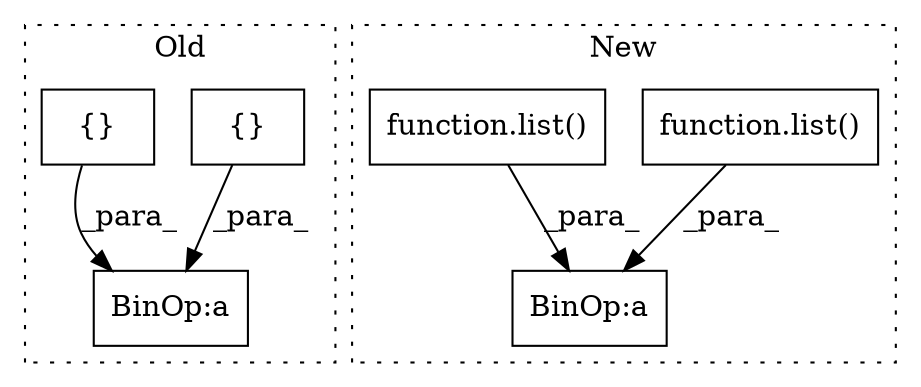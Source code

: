 digraph G {
subgraph cluster0 {
1 [label="{}" a="59" s="1216,1226" l="1,0" shape="box"];
4 [label="BinOp:a" a="82" s="1217" l="28" shape="box"];
5 [label="{}" a="59" s="1245,1256" l="1,0" shape="box"];
label = "Old";
style="dotted";
}
subgraph cluster1 {
2 [label="function.list()" a="75" s="731,760" l="5,1" shape="box"];
3 [label="BinOp:a" a="82" s="728" l="3" shape="box"];
6 [label="function.list()" a="75" s="700,727" l="5,1" shape="box"];
label = "New";
style="dotted";
}
1 -> 4 [label="_para_"];
2 -> 3 [label="_para_"];
5 -> 4 [label="_para_"];
6 -> 3 [label="_para_"];
}
